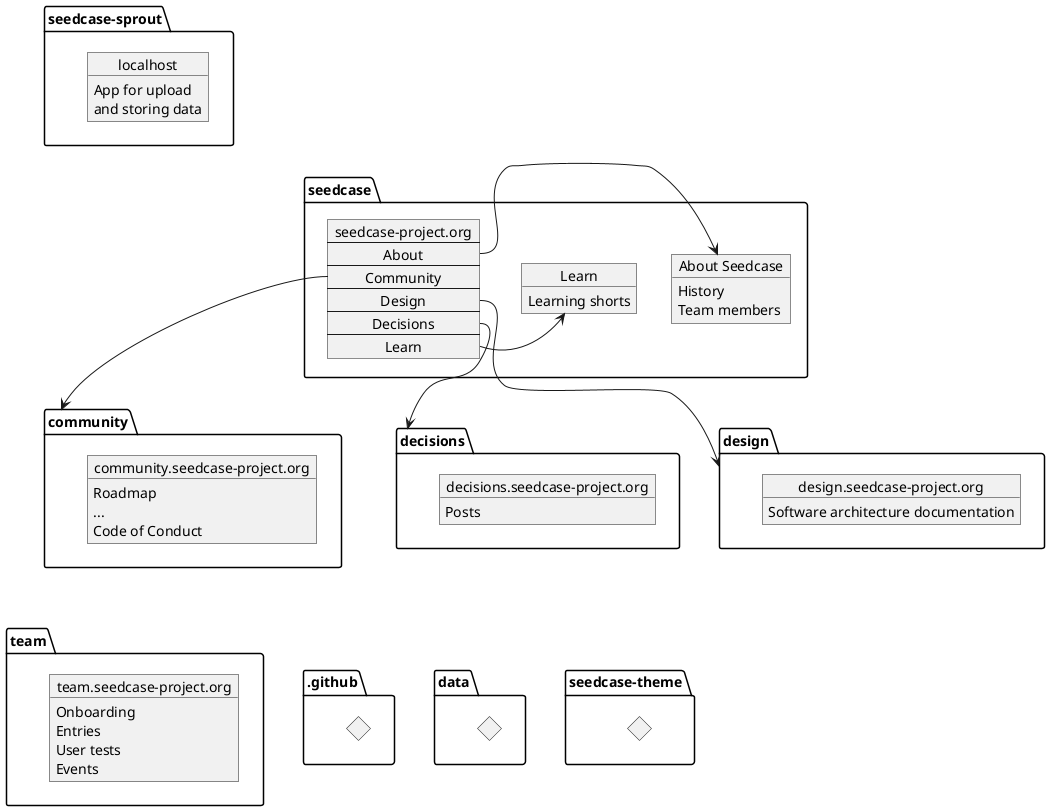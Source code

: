 @startuml Repos-Sites

  package .github as GIT {
      diamond dia1
  }

  package data as DAT {
      diamond dia2
  }

  package seedcase-theme as THE {
      diamond dia3
  }

  package community as COM {
      object "community.seedcase-project.org" as CSP {
        Roadmap
        ...
        Code of Conduct
      }
  }

  package decisions as DEC {
      object "decisions.seedcase-project.org" as DeCP {
        Posts
      }
  }

  package design as DES {
      object "design.seedcase-project.org" as DeSP {
        Software architecture documentation
      }
  }

  package team as TEA {
      object "team.seedcase-project.org" as TSP {
        Onboarding
        Entries
        User tests
        Events
      }
  }

  package "seedcase-sprout" as SPROUT {
      object "localhost" as SSP {
        App for upload
        and storing data 
      }
  }

  package seedcase {
      object "About Seedcase" as ABOUT {
        History
        Team members 
      }

      object "Learn" as LEA {
        Learning shorts
      }

      map "seedcase-project.org" as SP {
        About *-> ABOUT
        Community *--> COM
        Design *--> DES
        Decisions *--> DEC
        Learn *-> LEA
      }
  }  

COM -[hidden]--> TEA
DEC -[hidden]--> GIT
DEC -[hidden]--> DAT
DEC -[hidden]--> THE
SPROUT -[hidden]--> COM 

@enduml
